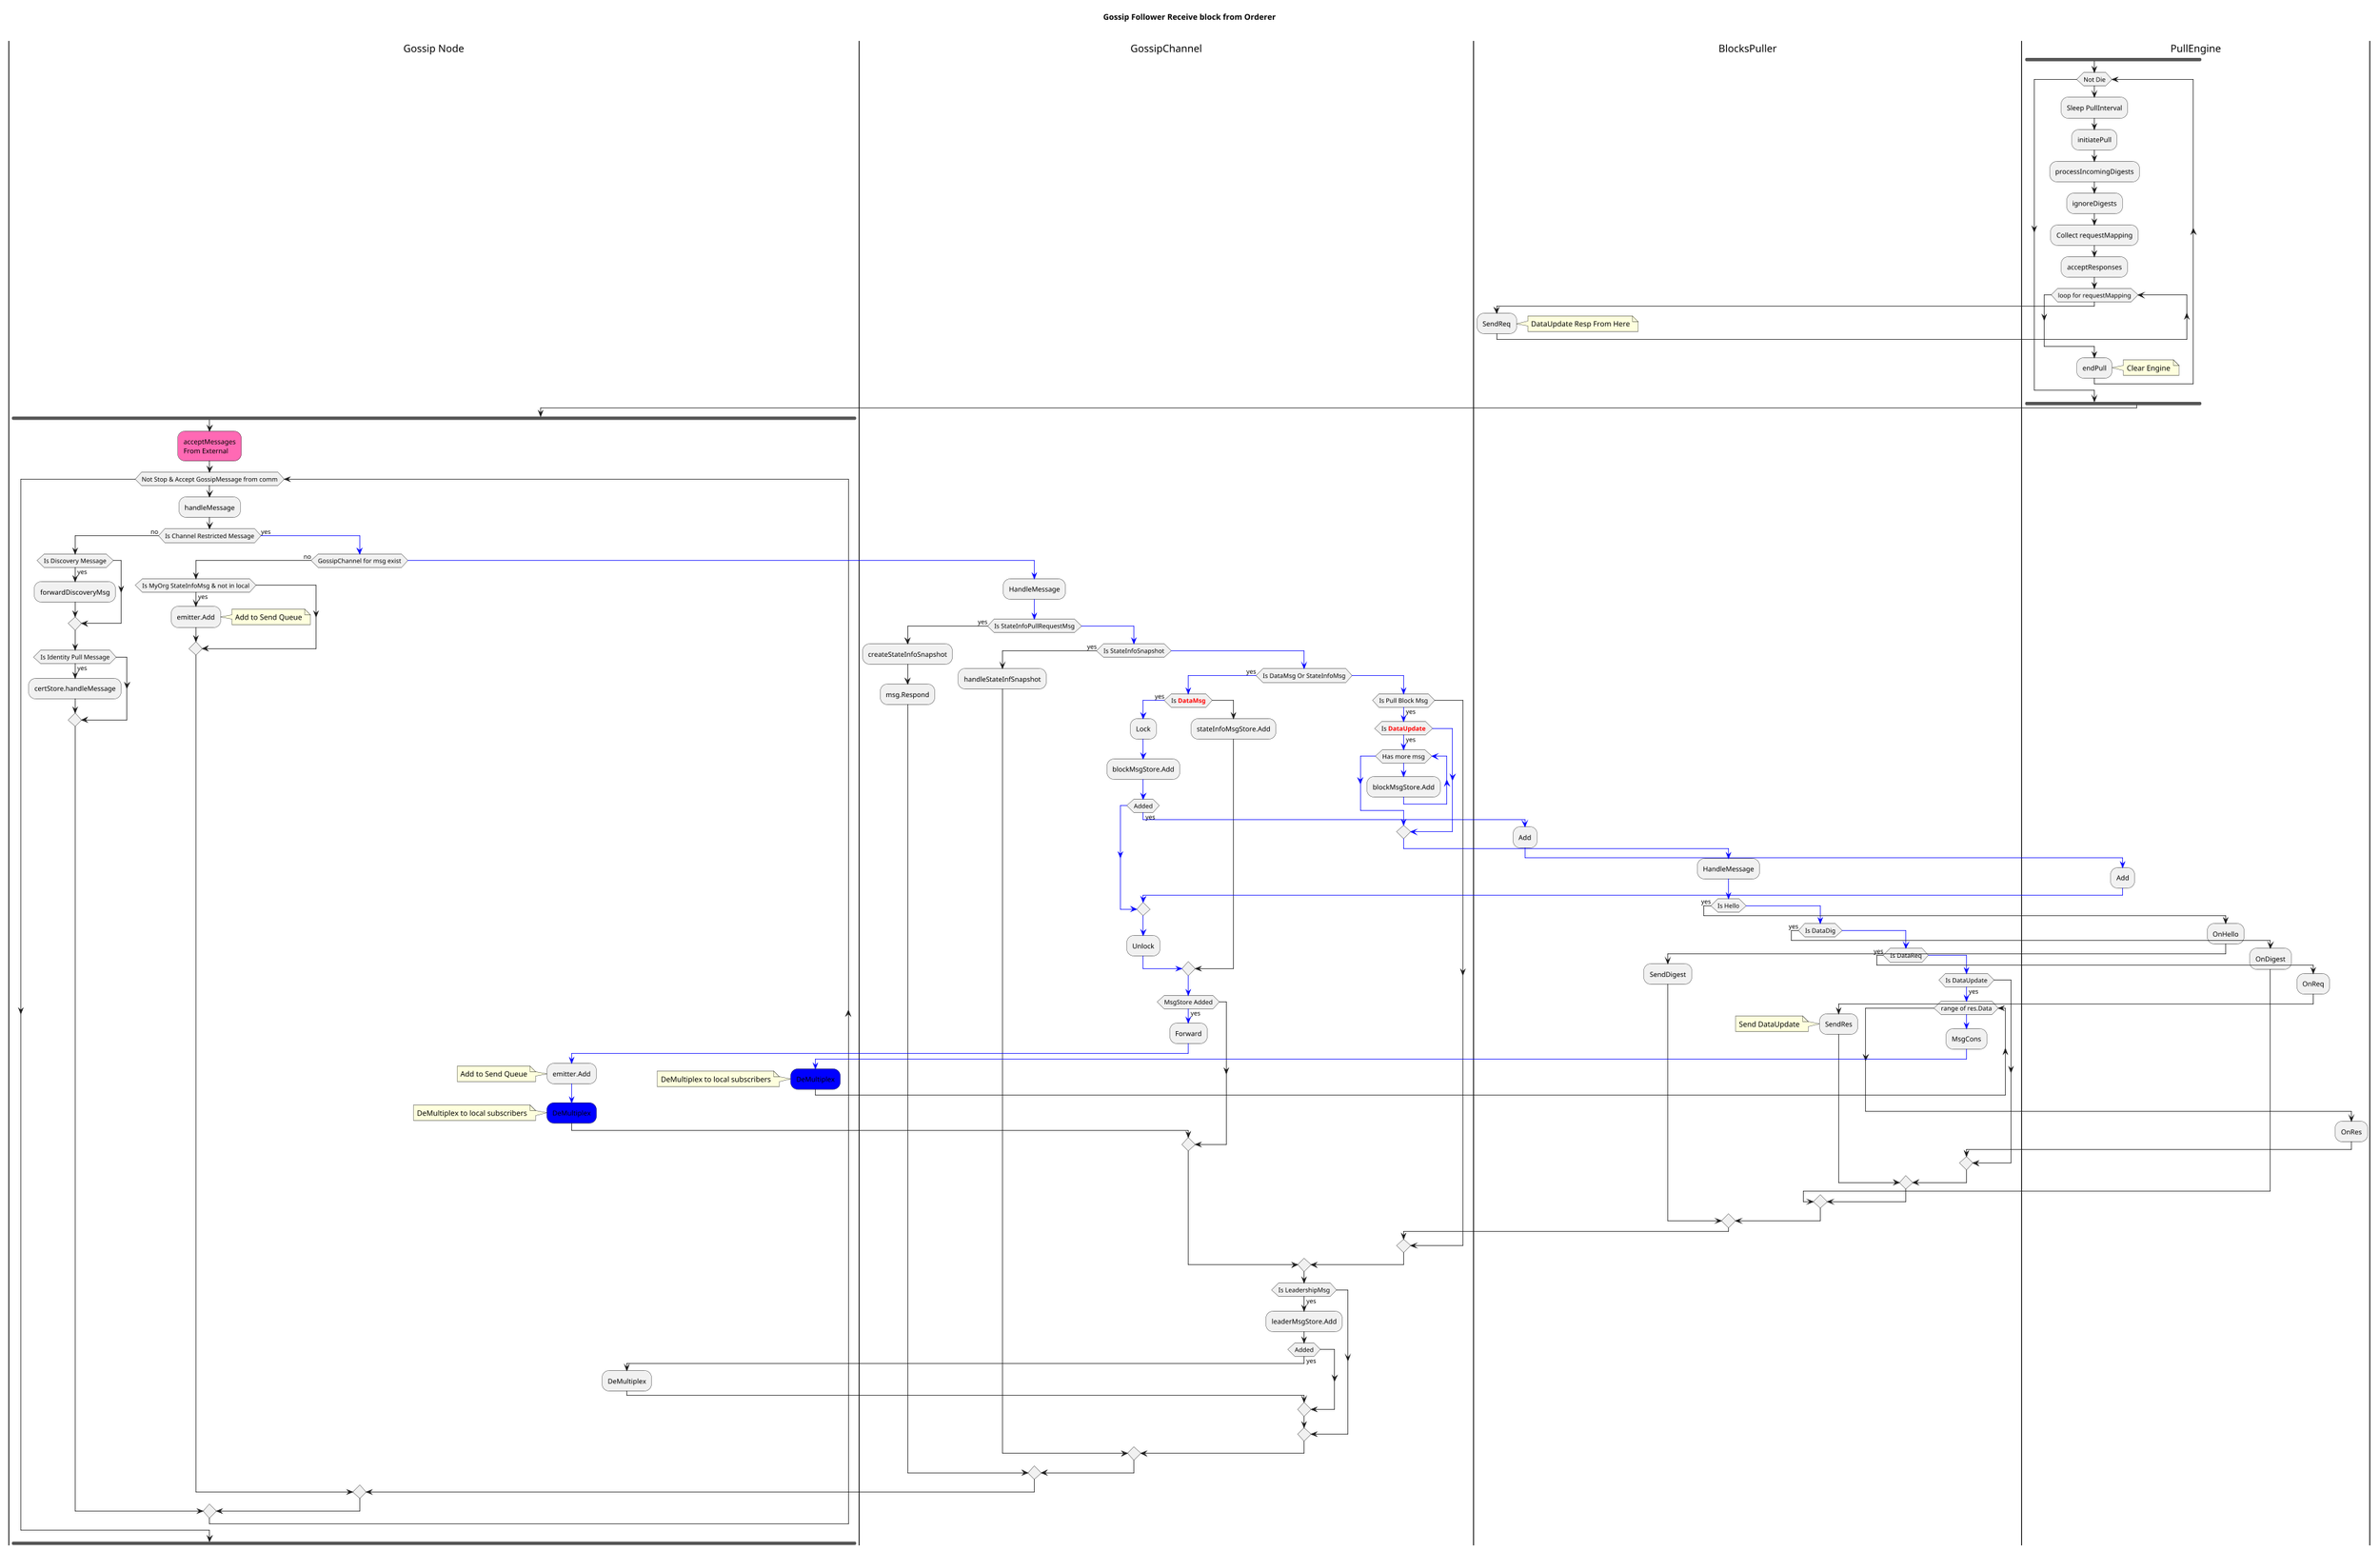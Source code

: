 @startuml
scale 0.8
title
Gossip Follower Receive block from Orderer

endtitle

|Gossip Node|
|GossipChannel|
|BlocksPuller|
|PullEngine|
fork
    while (Not Die)
        :Sleep PullInterval;
        :initiatePull;
        :processIncomingDigests;
        :ignoreDigests;
        :Collect requestMapping;
        :acceptResponses;
        while (loop for requestMapping)
|BlocksPuller|
            :SendReq;
            note right: DataUpdate Resp From Here
|PullEngine|
        endwhile
        :endPull;
        note right: Clear Engine
    endwhile
endfork

|Gossip Node|
fork    
    #HotPink:acceptMessages
    From External;
    while (Not Stop & Accept GossipMessage from comm)
        :handleMessage;
        if (Is Channel Restricted Message) then (no)
            if (Is Discovery Message) then (yes)
                :forwardDiscoveryMsg;
            endif
            if (Is Identity Pull Message) then (yes)
                :certStore.handleMessage;
            endif
        else (yes)
            -[#blue]->
            if (GossipChannel for msg exist) then (no)
                if (Is MyOrg StateInfoMsg & not in local) then (yes)
                    :emitter.Add;
                    note right: Add to Send Queue
                endif
            else
                -[#blue]->
|GossipChannel|
                :HandleMessage;
                -[#blue]->
                if (Is StateInfoPullRequestMsg) then (yes)
                    :createStateInfoSnapshot;
                    :msg.Respond;
                else
                    -[#blue]->
                    if (Is StateInfoSnapshot) then (yes)
                        :handleStateInfSnapshot;
                    else
                        -[#blue]->
                        if (Is DataMsg Or StateInfoMsg) then (yes)
                            -[#blue]->
                            if (Is **<color:red>DataMsg</color>**) then (yes)
                                -[#blue]->
                                :Lock;
                                -[#blue]->
                                :blockMsgStore.Add;
                                -[#blue]->
                                if (Added) then (yes)
                                    -[#blue]->
|BlocksPuller|
                                    :Add;
                                    -[#blue]->
|PullEngine|
                                    :Add;
|BlocksPuller|
                                    -[#blue]->
|GossipChannel|
                                endif
                                -[#blue]->
                                :Unlock;
                                -[#blue]->
                            else
                                :stateInfoMsgStore.Add;
                            endif
                            -[#blue]->
                            if (MsgStore Added) then (yes)
                                -[#blue]->
                                :Forward;
                                -[#blue]->
|Gossip Node|
                                :emitter.Add;
                                -[#blue]->
                                note left: Add to Send Queue
                                #blue:DeMultiplex;
                                note left: DeMultiplex to local subscribers
|GossipChannel|
                            endif
                        else
                            -[#blue]->
                            if (Is Pull Block Msg) then (yes)
                                -[#blue]->
                                if (Is **<color:red>DataUpdate</color>**) then (yes)
                                    -[#blue]->
                                    while (Has more msg)
                                        :blockMsgStore.Add;
                                    -[#blue]->
                                    endwhile
                                    -[#blue]->
                                endif
                                -[#blue]->
|BlocksPuller|
                                :HandleMessage;
                                -[#blue]->
                                if (Is Hello) then (yes)
|PullEngine|
                                    :OnHello;
|BlocksPuller|
                                    :SendDigest;
                                else
                                    -[#blue]->
                                    if (Is DataDig) then (yes)
|PullEngine|
                                        :OnDigest;
|BlocksPuller|
                                    else
                                        -[#blue]->
                                        if (Is DataReq) then (yes)
|PullEngine|
                                            :OnReq;
|BlocksPuller|
                                            :SendRes;
                                            note left: Send DataUpdate
                                        else
                                            -[#blue]->
                                            if (Is DataUpdate) then (yes)
                                                -[#blue]->
                                                while (range of res.Data)
                                                    :MsgCons;
                                                    -[#blue]->
|Gossip Node|
                                                    #blue:DeMultiplex;
                                                    note left: DeMultiplex to local subscribers
|BlocksPuller|
                                                endwhile
|PullEngine|
                                                :OnRes;
|BlocksPuller|
                                            endif
                                        endif
                                    endif
                                endif
                            endif
|GossipChannel|
                        endif
                        if (Is LeadershipMsg) then (yes)
                            :leaderMsgStore.Add;
                            if (Added) then (yes)
|Gossip Node|
                                :DeMultiplex;
|GossipChannel|
                            endif
                        endif
|Gossip Node|
                    endif
                endif
            endif
        endif
    endwhile
endfork

@enduml
